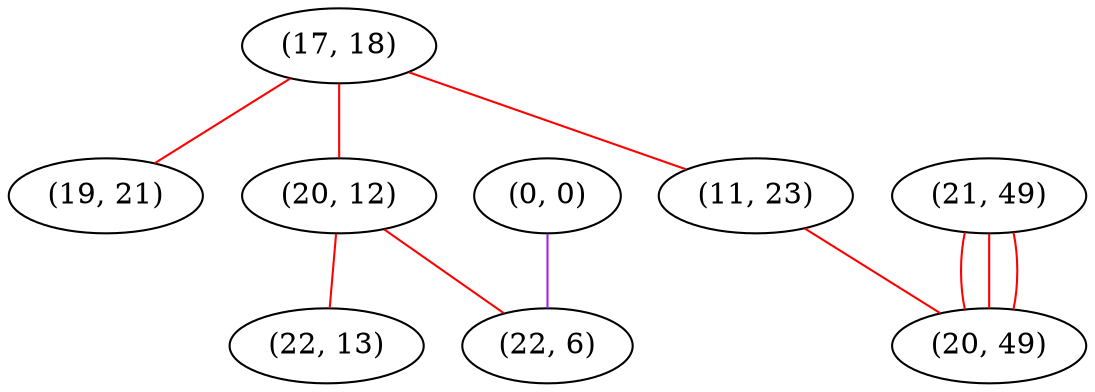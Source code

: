 graph "" {
"(17, 18)";
"(20, 12)";
"(22, 13)";
"(11, 23)";
"(0, 0)";
"(22, 6)";
"(21, 49)";
"(20, 49)";
"(19, 21)";
"(17, 18)" -- "(11, 23)"  [color=red, key=0, weight=1];
"(17, 18)" -- "(20, 12)"  [color=red, key=0, weight=1];
"(17, 18)" -- "(19, 21)"  [color=red, key=0, weight=1];
"(20, 12)" -- "(22, 13)"  [color=red, key=0, weight=1];
"(20, 12)" -- "(22, 6)"  [color=red, key=0, weight=1];
"(11, 23)" -- "(20, 49)"  [color=red, key=0, weight=1];
"(0, 0)" -- "(22, 6)"  [color=purple, key=0, weight=4];
"(21, 49)" -- "(20, 49)"  [color=red, key=0, weight=1];
"(21, 49)" -- "(20, 49)"  [color=red, key=1, weight=1];
"(21, 49)" -- "(20, 49)"  [color=red, key=2, weight=1];
}
